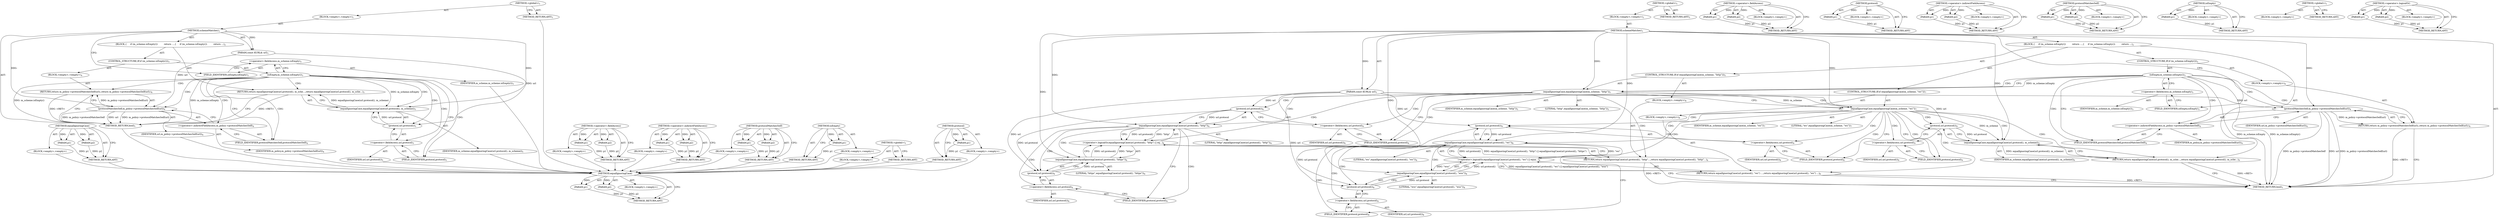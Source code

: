 digraph "&lt;operator&gt;.logicalOr" {
vulnerable_68 [label=<(METHOD,equalIgnoringCase)>];
vulnerable_69 [label=<(PARAM,p1)>];
vulnerable_70 [label=<(PARAM,p2)>];
vulnerable_71 [label=<(BLOCK,&lt;empty&gt;,&lt;empty&gt;)>];
vulnerable_72 [label=<(METHOD_RETURN,ANY)>];
vulnerable_6 [label=<(METHOD,&lt;global&gt;)<SUB>1</SUB>>];
vulnerable_7 [label=<(BLOCK,&lt;empty&gt;,&lt;empty&gt;)<SUB>1</SUB>>];
vulnerable_8 [label=<(METHOD,schemeMatches)<SUB>1</SUB>>];
vulnerable_9 [label=<(PARAM,const KURL&amp; url)<SUB>1</SUB>>];
vulnerable_10 [label=<(BLOCK,{
     if (m_scheme.isEmpty())
         return ...,{
     if (m_scheme.isEmpty())
         return ...)<SUB>2</SUB>>];
vulnerable_11 [label=<(CONTROL_STRUCTURE,IF,if (m_scheme.isEmpty()))<SUB>3</SUB>>];
vulnerable_12 [label=<(isEmpty,m_scheme.isEmpty())<SUB>3</SUB>>];
vulnerable_13 [label=<(&lt;operator&gt;.fieldAccess,m_scheme.isEmpty)<SUB>3</SUB>>];
vulnerable_14 [label=<(IDENTIFIER,m_scheme,m_scheme.isEmpty())<SUB>3</SUB>>];
vulnerable_15 [label=<(FIELD_IDENTIFIER,isEmpty,isEmpty)<SUB>3</SUB>>];
vulnerable_16 [label=<(BLOCK,&lt;empty&gt;,&lt;empty&gt;)<SUB>4</SUB>>];
vulnerable_17 [label=<(RETURN,return m_policy-&gt;protocolMatchesSelf(url);,return m_policy-&gt;protocolMatchesSelf(url);)<SUB>4</SUB>>];
vulnerable_18 [label=<(protocolMatchesSelf,m_policy-&gt;protocolMatchesSelf(url))<SUB>4</SUB>>];
vulnerable_19 [label=<(&lt;operator&gt;.indirectFieldAccess,m_policy-&gt;protocolMatchesSelf)<SUB>4</SUB>>];
vulnerable_20 [label=<(IDENTIFIER,m_policy,m_policy-&gt;protocolMatchesSelf(url))<SUB>4</SUB>>];
vulnerable_21 [label=<(FIELD_IDENTIFIER,protocolMatchesSelf,protocolMatchesSelf)<SUB>4</SUB>>];
vulnerable_22 [label=<(IDENTIFIER,url,m_policy-&gt;protocolMatchesSelf(url))<SUB>4</SUB>>];
vulnerable_23 [label=<(RETURN,return equalIgnoringCase(url.protocol(), m_sche...,return equalIgnoringCase(url.protocol(), m_sche...)<SUB>5</SUB>>];
vulnerable_24 [label=<(equalIgnoringCase,equalIgnoringCase(url.protocol(), m_scheme))<SUB>5</SUB>>];
vulnerable_25 [label=<(protocol,url.protocol())<SUB>5</SUB>>];
vulnerable_26 [label=<(&lt;operator&gt;.fieldAccess,url.protocol)<SUB>5</SUB>>];
vulnerable_27 [label=<(IDENTIFIER,url,url.protocol())<SUB>5</SUB>>];
vulnerable_28 [label=<(FIELD_IDENTIFIER,protocol,protocol)<SUB>5</SUB>>];
vulnerable_29 [label=<(IDENTIFIER,m_scheme,equalIgnoringCase(url.protocol(), m_scheme))<SUB>5</SUB>>];
vulnerable_30 [label=<(METHOD_RETURN,bool)<SUB>1</SUB>>];
vulnerable_32 [label=<(METHOD_RETURN,ANY)<SUB>1</SUB>>];
vulnerable_53 [label=<(METHOD,&lt;operator&gt;.fieldAccess)>];
vulnerable_54 [label=<(PARAM,p1)>];
vulnerable_55 [label=<(PARAM,p2)>];
vulnerable_56 [label=<(BLOCK,&lt;empty&gt;,&lt;empty&gt;)>];
vulnerable_57 [label=<(METHOD_RETURN,ANY)>];
vulnerable_63 [label=<(METHOD,&lt;operator&gt;.indirectFieldAccess)>];
vulnerable_64 [label=<(PARAM,p1)>];
vulnerable_65 [label=<(PARAM,p2)>];
vulnerable_66 [label=<(BLOCK,&lt;empty&gt;,&lt;empty&gt;)>];
vulnerable_67 [label=<(METHOD_RETURN,ANY)>];
vulnerable_58 [label=<(METHOD,protocolMatchesSelf)>];
vulnerable_59 [label=<(PARAM,p1)>];
vulnerable_60 [label=<(PARAM,p2)>];
vulnerable_61 [label=<(BLOCK,&lt;empty&gt;,&lt;empty&gt;)>];
vulnerable_62 [label=<(METHOD_RETURN,ANY)>];
vulnerable_49 [label=<(METHOD,isEmpty)>];
vulnerable_50 [label=<(PARAM,p1)>];
vulnerable_51 [label=<(BLOCK,&lt;empty&gt;,&lt;empty&gt;)>];
vulnerable_52 [label=<(METHOD_RETURN,ANY)>];
vulnerable_43 [label=<(METHOD,&lt;global&gt;)<SUB>1</SUB>>];
vulnerable_44 [label=<(BLOCK,&lt;empty&gt;,&lt;empty&gt;)>];
vulnerable_45 [label=<(METHOD_RETURN,ANY)>];
vulnerable_73 [label=<(METHOD,protocol)>];
vulnerable_74 [label=<(PARAM,p1)>];
vulnerable_75 [label=<(BLOCK,&lt;empty&gt;,&lt;empty&gt;)>];
vulnerable_76 [label=<(METHOD_RETURN,ANY)>];
fixed_114 [label=<(METHOD,equalIgnoringCase)>];
fixed_115 [label=<(PARAM,p1)>];
fixed_116 [label=<(PARAM,p2)>];
fixed_117 [label=<(BLOCK,&lt;empty&gt;,&lt;empty&gt;)>];
fixed_118 [label=<(METHOD_RETURN,ANY)>];
fixed_6 [label=<(METHOD,&lt;global&gt;)<SUB>1</SUB>>];
fixed_7 [label=<(BLOCK,&lt;empty&gt;,&lt;empty&gt;)<SUB>1</SUB>>];
fixed_8 [label=<(METHOD,schemeMatches)<SUB>1</SUB>>];
fixed_9 [label=<(PARAM,const KURL&amp; url)<SUB>1</SUB>>];
fixed_10 [label=<(BLOCK,{
     if (m_scheme.isEmpty())
         return ...,{
     if (m_scheme.isEmpty())
         return ...)<SUB>2</SUB>>];
fixed_11 [label=<(CONTROL_STRUCTURE,IF,if (m_scheme.isEmpty()))<SUB>3</SUB>>];
fixed_12 [label=<(isEmpty,m_scheme.isEmpty())<SUB>3</SUB>>];
fixed_13 [label=<(&lt;operator&gt;.fieldAccess,m_scheme.isEmpty)<SUB>3</SUB>>];
fixed_14 [label=<(IDENTIFIER,m_scheme,m_scheme.isEmpty())<SUB>3</SUB>>];
fixed_15 [label=<(FIELD_IDENTIFIER,isEmpty,isEmpty)<SUB>3</SUB>>];
fixed_16 [label=<(BLOCK,&lt;empty&gt;,&lt;empty&gt;)<SUB>4</SUB>>];
fixed_17 [label=<(RETURN,return m_policy-&gt;protocolMatchesSelf(url);,return m_policy-&gt;protocolMatchesSelf(url);)<SUB>4</SUB>>];
fixed_18 [label=<(protocolMatchesSelf,m_policy-&gt;protocolMatchesSelf(url))<SUB>4</SUB>>];
fixed_19 [label=<(&lt;operator&gt;.indirectFieldAccess,m_policy-&gt;protocolMatchesSelf)<SUB>4</SUB>>];
fixed_20 [label=<(IDENTIFIER,m_policy,m_policy-&gt;protocolMatchesSelf(url))<SUB>4</SUB>>];
fixed_21 [label=<(FIELD_IDENTIFIER,protocolMatchesSelf,protocolMatchesSelf)<SUB>4</SUB>>];
fixed_22 [label=<(IDENTIFIER,url,m_policy-&gt;protocolMatchesSelf(url))<SUB>4</SUB>>];
fixed_23 [label=<(CONTROL_STRUCTURE,IF,if (equalIgnoringCase(m_scheme, &quot;http&quot;)))<SUB>5</SUB>>];
fixed_24 [label=<(equalIgnoringCase,equalIgnoringCase(m_scheme, &quot;http&quot;))<SUB>5</SUB>>];
fixed_25 [label=<(IDENTIFIER,m_scheme,equalIgnoringCase(m_scheme, &quot;http&quot;))<SUB>5</SUB>>];
fixed_26 [label=<(LITERAL,&quot;http&quot;,equalIgnoringCase(m_scheme, &quot;http&quot;))<SUB>5</SUB>>];
fixed_27 [label=<(BLOCK,&lt;empty&gt;,&lt;empty&gt;)<SUB>6</SUB>>];
fixed_28 [label=<(RETURN,return equalIgnoringCase(url.protocol(), &quot;http&quot;...,return equalIgnoringCase(url.protocol(), &quot;http&quot;...)<SUB>6</SUB>>];
fixed_29 [label=<(&lt;operator&gt;.logicalOr,equalIgnoringCase(url.protocol(), &quot;http&quot;) || eq...)<SUB>6</SUB>>];
fixed_30 [label=<(equalIgnoringCase,equalIgnoringCase(url.protocol(), &quot;http&quot;))<SUB>6</SUB>>];
fixed_31 [label=<(protocol,url.protocol())<SUB>6</SUB>>];
fixed_32 [label=<(&lt;operator&gt;.fieldAccess,url.protocol)<SUB>6</SUB>>];
fixed_33 [label=<(IDENTIFIER,url,url.protocol())<SUB>6</SUB>>];
fixed_34 [label=<(FIELD_IDENTIFIER,protocol,protocol)<SUB>6</SUB>>];
fixed_35 [label=<(LITERAL,&quot;http&quot;,equalIgnoringCase(url.protocol(), &quot;http&quot;))<SUB>6</SUB>>];
fixed_36 [label=<(equalIgnoringCase,equalIgnoringCase(url.protocol(), &quot;https&quot;))<SUB>6</SUB>>];
fixed_37 [label=<(protocol,url.protocol())<SUB>6</SUB>>];
fixed_38 [label=<(&lt;operator&gt;.fieldAccess,url.protocol)<SUB>6</SUB>>];
fixed_39 [label=<(IDENTIFIER,url,url.protocol())<SUB>6</SUB>>];
fixed_40 [label=<(FIELD_IDENTIFIER,protocol,protocol)<SUB>6</SUB>>];
fixed_41 [label=<(LITERAL,&quot;https&quot;,equalIgnoringCase(url.protocol(), &quot;https&quot;))<SUB>6</SUB>>];
fixed_42 [label=<(CONTROL_STRUCTURE,IF,if (equalIgnoringCase(m_scheme, &quot;ws&quot;)))<SUB>7</SUB>>];
fixed_43 [label=<(equalIgnoringCase,equalIgnoringCase(m_scheme, &quot;ws&quot;))<SUB>7</SUB>>];
fixed_44 [label=<(IDENTIFIER,m_scheme,equalIgnoringCase(m_scheme, &quot;ws&quot;))<SUB>7</SUB>>];
fixed_45 [label=<(LITERAL,&quot;ws&quot;,equalIgnoringCase(m_scheme, &quot;ws&quot;))<SUB>7</SUB>>];
fixed_46 [label=<(BLOCK,&lt;empty&gt;,&lt;empty&gt;)<SUB>8</SUB>>];
fixed_47 [label=<(RETURN,return equalIgnoringCase(url.protocol(), &quot;ws&quot;) ...,return equalIgnoringCase(url.protocol(), &quot;ws&quot;) ...)<SUB>8</SUB>>];
fixed_48 [label=<(&lt;operator&gt;.logicalOr,equalIgnoringCase(url.protocol(), &quot;ws&quot;) || equa...)<SUB>8</SUB>>];
fixed_49 [label=<(equalIgnoringCase,equalIgnoringCase(url.protocol(), &quot;ws&quot;))<SUB>8</SUB>>];
fixed_50 [label=<(protocol,url.protocol())<SUB>8</SUB>>];
fixed_51 [label=<(&lt;operator&gt;.fieldAccess,url.protocol)<SUB>8</SUB>>];
fixed_52 [label=<(IDENTIFIER,url,url.protocol())<SUB>8</SUB>>];
fixed_53 [label=<(FIELD_IDENTIFIER,protocol,protocol)<SUB>8</SUB>>];
fixed_54 [label=<(LITERAL,&quot;ws&quot;,equalIgnoringCase(url.protocol(), &quot;ws&quot;))<SUB>8</SUB>>];
fixed_55 [label=<(equalIgnoringCase,equalIgnoringCase(url.protocol(), &quot;wss&quot;))<SUB>8</SUB>>];
fixed_56 [label=<(protocol,url.protocol())<SUB>8</SUB>>];
fixed_57 [label=<(&lt;operator&gt;.fieldAccess,url.protocol)<SUB>8</SUB>>];
fixed_58 [label=<(IDENTIFIER,url,url.protocol())<SUB>8</SUB>>];
fixed_59 [label=<(FIELD_IDENTIFIER,protocol,protocol)<SUB>8</SUB>>];
fixed_60 [label=<(LITERAL,&quot;wss&quot;,equalIgnoringCase(url.protocol(), &quot;wss&quot;))<SUB>8</SUB>>];
fixed_61 [label=<(RETURN,return equalIgnoringCase(url.protocol(), m_sche...,return equalIgnoringCase(url.protocol(), m_sche...)<SUB>9</SUB>>];
fixed_62 [label=<(equalIgnoringCase,equalIgnoringCase(url.protocol(), m_scheme))<SUB>9</SUB>>];
fixed_63 [label=<(protocol,url.protocol())<SUB>9</SUB>>];
fixed_64 [label=<(&lt;operator&gt;.fieldAccess,url.protocol)<SUB>9</SUB>>];
fixed_65 [label=<(IDENTIFIER,url,url.protocol())<SUB>9</SUB>>];
fixed_66 [label=<(FIELD_IDENTIFIER,protocol,protocol)<SUB>9</SUB>>];
fixed_67 [label=<(IDENTIFIER,m_scheme,equalIgnoringCase(url.protocol(), m_scheme))<SUB>9</SUB>>];
fixed_68 [label=<(METHOD_RETURN,bool)<SUB>1</SUB>>];
fixed_70 [label=<(METHOD_RETURN,ANY)<SUB>1</SUB>>];
fixed_99 [label=<(METHOD,&lt;operator&gt;.fieldAccess)>];
fixed_100 [label=<(PARAM,p1)>];
fixed_101 [label=<(PARAM,p2)>];
fixed_102 [label=<(BLOCK,&lt;empty&gt;,&lt;empty&gt;)>];
fixed_103 [label=<(METHOD_RETURN,ANY)>];
fixed_124 [label=<(METHOD,protocol)>];
fixed_125 [label=<(PARAM,p1)>];
fixed_126 [label=<(BLOCK,&lt;empty&gt;,&lt;empty&gt;)>];
fixed_127 [label=<(METHOD_RETURN,ANY)>];
fixed_109 [label=<(METHOD,&lt;operator&gt;.indirectFieldAccess)>];
fixed_110 [label=<(PARAM,p1)>];
fixed_111 [label=<(PARAM,p2)>];
fixed_112 [label=<(BLOCK,&lt;empty&gt;,&lt;empty&gt;)>];
fixed_113 [label=<(METHOD_RETURN,ANY)>];
fixed_104 [label=<(METHOD,protocolMatchesSelf)>];
fixed_105 [label=<(PARAM,p1)>];
fixed_106 [label=<(PARAM,p2)>];
fixed_107 [label=<(BLOCK,&lt;empty&gt;,&lt;empty&gt;)>];
fixed_108 [label=<(METHOD_RETURN,ANY)>];
fixed_95 [label=<(METHOD,isEmpty)>];
fixed_96 [label=<(PARAM,p1)>];
fixed_97 [label=<(BLOCK,&lt;empty&gt;,&lt;empty&gt;)>];
fixed_98 [label=<(METHOD_RETURN,ANY)>];
fixed_89 [label=<(METHOD,&lt;global&gt;)<SUB>1</SUB>>];
fixed_90 [label=<(BLOCK,&lt;empty&gt;,&lt;empty&gt;)>];
fixed_91 [label=<(METHOD_RETURN,ANY)>];
fixed_119 [label=<(METHOD,&lt;operator&gt;.logicalOr)>];
fixed_120 [label=<(PARAM,p1)>];
fixed_121 [label=<(PARAM,p2)>];
fixed_122 [label=<(BLOCK,&lt;empty&gt;,&lt;empty&gt;)>];
fixed_123 [label=<(METHOD_RETURN,ANY)>];
vulnerable_68 -> vulnerable_69  [key=0, label="AST: "];
vulnerable_68 -> vulnerable_69  [key=1, label="DDG: "];
vulnerable_68 -> vulnerable_71  [key=0, label="AST: "];
vulnerable_68 -> vulnerable_70  [key=0, label="AST: "];
vulnerable_68 -> vulnerable_70  [key=1, label="DDG: "];
vulnerable_68 -> vulnerable_72  [key=0, label="AST: "];
vulnerable_68 -> vulnerable_72  [key=1, label="CFG: "];
vulnerable_69 -> vulnerable_72  [key=0, label="DDG: p1"];
vulnerable_70 -> vulnerable_72  [key=0, label="DDG: p2"];
vulnerable_71 -> fixed_114  [key=0];
vulnerable_72 -> fixed_114  [key=0];
vulnerable_6 -> vulnerable_7  [key=0, label="AST: "];
vulnerable_6 -> vulnerable_32  [key=0, label="AST: "];
vulnerable_6 -> vulnerable_32  [key=1, label="CFG: "];
vulnerable_7 -> vulnerable_8  [key=0, label="AST: "];
vulnerable_8 -> vulnerable_9  [key=0, label="AST: "];
vulnerable_8 -> vulnerable_9  [key=1, label="DDG: "];
vulnerable_8 -> vulnerable_10  [key=0, label="AST: "];
vulnerable_8 -> vulnerable_30  [key=0, label="AST: "];
vulnerable_8 -> vulnerable_15  [key=0, label="CFG: "];
vulnerable_8 -> vulnerable_24  [key=0, label="DDG: "];
vulnerable_8 -> vulnerable_18  [key=0, label="DDG: "];
vulnerable_9 -> vulnerable_25  [key=0, label="DDG: url"];
vulnerable_9 -> vulnerable_18  [key=0, label="DDG: url"];
vulnerable_10 -> vulnerable_11  [key=0, label="AST: "];
vulnerable_10 -> vulnerable_23  [key=0, label="AST: "];
vulnerable_11 -> vulnerable_12  [key=0, label="AST: "];
vulnerable_11 -> vulnerable_16  [key=0, label="AST: "];
vulnerable_12 -> vulnerable_13  [key=0, label="AST: "];
vulnerable_12 -> vulnerable_21  [key=0, label="CFG: "];
vulnerable_12 -> vulnerable_21  [key=1, label="CDG: "];
vulnerable_12 -> vulnerable_28  [key=0, label="CFG: "];
vulnerable_12 -> vulnerable_28  [key=1, label="CDG: "];
vulnerable_12 -> vulnerable_30  [key=0, label="DDG: m_scheme.isEmpty"];
vulnerable_12 -> vulnerable_30  [key=1, label="DDG: m_scheme.isEmpty()"];
vulnerable_12 -> vulnerable_24  [key=0, label="DDG: m_scheme.isEmpty"];
vulnerable_12 -> vulnerable_24  [key=1, label="CDG: "];
vulnerable_12 -> vulnerable_17  [key=0, label="CDG: "];
vulnerable_12 -> vulnerable_18  [key=0, label="CDG: "];
vulnerable_12 -> vulnerable_26  [key=0, label="CDG: "];
vulnerable_12 -> vulnerable_23  [key=0, label="CDG: "];
vulnerable_12 -> vulnerable_19  [key=0, label="CDG: "];
vulnerable_12 -> vulnerable_25  [key=0, label="CDG: "];
vulnerable_13 -> vulnerable_14  [key=0, label="AST: "];
vulnerable_13 -> vulnerable_15  [key=0, label="AST: "];
vulnerable_13 -> vulnerable_12  [key=0, label="CFG: "];
vulnerable_14 -> fixed_114  [key=0];
vulnerable_15 -> vulnerable_13  [key=0, label="CFG: "];
vulnerable_16 -> vulnerable_17  [key=0, label="AST: "];
vulnerable_17 -> vulnerable_18  [key=0, label="AST: "];
vulnerable_17 -> vulnerable_30  [key=0, label="CFG: "];
vulnerable_17 -> vulnerable_30  [key=1, label="DDG: &lt;RET&gt;"];
vulnerable_18 -> vulnerable_19  [key=0, label="AST: "];
vulnerable_18 -> vulnerable_22  [key=0, label="AST: "];
vulnerable_18 -> vulnerable_17  [key=0, label="CFG: "];
vulnerable_18 -> vulnerable_17  [key=1, label="DDG: m_policy-&gt;protocolMatchesSelf(url)"];
vulnerable_18 -> vulnerable_30  [key=0, label="DDG: m_policy-&gt;protocolMatchesSelf"];
vulnerable_18 -> vulnerable_30  [key=1, label="DDG: url"];
vulnerable_18 -> vulnerable_30  [key=2, label="DDG: m_policy-&gt;protocolMatchesSelf(url)"];
vulnerable_19 -> vulnerable_20  [key=0, label="AST: "];
vulnerable_19 -> vulnerable_21  [key=0, label="AST: "];
vulnerable_19 -> vulnerable_18  [key=0, label="CFG: "];
vulnerable_20 -> fixed_114  [key=0];
vulnerable_21 -> vulnerable_19  [key=0, label="CFG: "];
vulnerable_22 -> fixed_114  [key=0];
vulnerable_23 -> vulnerable_24  [key=0, label="AST: "];
vulnerable_23 -> vulnerable_30  [key=0, label="CFG: "];
vulnerable_23 -> vulnerable_30  [key=1, label="DDG: &lt;RET&gt;"];
vulnerable_24 -> vulnerable_25  [key=0, label="AST: "];
vulnerable_24 -> vulnerable_29  [key=0, label="AST: "];
vulnerable_24 -> vulnerable_23  [key=0, label="CFG: "];
vulnerable_24 -> vulnerable_23  [key=1, label="DDG: equalIgnoringCase(url.protocol(), m_scheme)"];
vulnerable_25 -> vulnerable_26  [key=0, label="AST: "];
vulnerable_25 -> vulnerable_24  [key=0, label="CFG: "];
vulnerable_25 -> vulnerable_24  [key=1, label="DDG: url.protocol"];
vulnerable_26 -> vulnerable_27  [key=0, label="AST: "];
vulnerable_26 -> vulnerable_28  [key=0, label="AST: "];
vulnerable_26 -> vulnerable_25  [key=0, label="CFG: "];
vulnerable_27 -> fixed_114  [key=0];
vulnerable_28 -> vulnerable_26  [key=0, label="CFG: "];
vulnerable_29 -> fixed_114  [key=0];
vulnerable_30 -> fixed_114  [key=0];
vulnerable_32 -> fixed_114  [key=0];
vulnerable_53 -> vulnerable_54  [key=0, label="AST: "];
vulnerable_53 -> vulnerable_54  [key=1, label="DDG: "];
vulnerable_53 -> vulnerable_56  [key=0, label="AST: "];
vulnerable_53 -> vulnerable_55  [key=0, label="AST: "];
vulnerable_53 -> vulnerable_55  [key=1, label="DDG: "];
vulnerable_53 -> vulnerable_57  [key=0, label="AST: "];
vulnerable_53 -> vulnerable_57  [key=1, label="CFG: "];
vulnerable_54 -> vulnerable_57  [key=0, label="DDG: p1"];
vulnerable_55 -> vulnerable_57  [key=0, label="DDG: p2"];
vulnerable_56 -> fixed_114  [key=0];
vulnerable_57 -> fixed_114  [key=0];
vulnerable_63 -> vulnerable_64  [key=0, label="AST: "];
vulnerable_63 -> vulnerable_64  [key=1, label="DDG: "];
vulnerable_63 -> vulnerable_66  [key=0, label="AST: "];
vulnerable_63 -> vulnerable_65  [key=0, label="AST: "];
vulnerable_63 -> vulnerable_65  [key=1, label="DDG: "];
vulnerable_63 -> vulnerable_67  [key=0, label="AST: "];
vulnerable_63 -> vulnerable_67  [key=1, label="CFG: "];
vulnerable_64 -> vulnerable_67  [key=0, label="DDG: p1"];
vulnerable_65 -> vulnerable_67  [key=0, label="DDG: p2"];
vulnerable_66 -> fixed_114  [key=0];
vulnerable_67 -> fixed_114  [key=0];
vulnerable_58 -> vulnerable_59  [key=0, label="AST: "];
vulnerable_58 -> vulnerable_59  [key=1, label="DDG: "];
vulnerable_58 -> vulnerable_61  [key=0, label="AST: "];
vulnerable_58 -> vulnerable_60  [key=0, label="AST: "];
vulnerable_58 -> vulnerable_60  [key=1, label="DDG: "];
vulnerable_58 -> vulnerable_62  [key=0, label="AST: "];
vulnerable_58 -> vulnerable_62  [key=1, label="CFG: "];
vulnerable_59 -> vulnerable_62  [key=0, label="DDG: p1"];
vulnerable_60 -> vulnerable_62  [key=0, label="DDG: p2"];
vulnerable_61 -> fixed_114  [key=0];
vulnerable_62 -> fixed_114  [key=0];
vulnerable_49 -> vulnerable_50  [key=0, label="AST: "];
vulnerable_49 -> vulnerable_50  [key=1, label="DDG: "];
vulnerable_49 -> vulnerable_51  [key=0, label="AST: "];
vulnerable_49 -> vulnerable_52  [key=0, label="AST: "];
vulnerable_49 -> vulnerable_52  [key=1, label="CFG: "];
vulnerable_50 -> vulnerable_52  [key=0, label="DDG: p1"];
vulnerable_51 -> fixed_114  [key=0];
vulnerable_52 -> fixed_114  [key=0];
vulnerable_43 -> vulnerable_44  [key=0, label="AST: "];
vulnerable_43 -> vulnerable_45  [key=0, label="AST: "];
vulnerable_43 -> vulnerable_45  [key=1, label="CFG: "];
vulnerable_44 -> fixed_114  [key=0];
vulnerable_45 -> fixed_114  [key=0];
vulnerable_73 -> vulnerable_74  [key=0, label="AST: "];
vulnerable_73 -> vulnerable_74  [key=1, label="DDG: "];
vulnerable_73 -> vulnerable_75  [key=0, label="AST: "];
vulnerable_73 -> vulnerable_76  [key=0, label="AST: "];
vulnerable_73 -> vulnerable_76  [key=1, label="CFG: "];
vulnerable_74 -> vulnerable_76  [key=0, label="DDG: p1"];
vulnerable_75 -> fixed_114  [key=0];
vulnerable_76 -> fixed_114  [key=0];
fixed_114 -> fixed_115  [key=0, label="AST: "];
fixed_114 -> fixed_115  [key=1, label="DDG: "];
fixed_114 -> fixed_117  [key=0, label="AST: "];
fixed_114 -> fixed_116  [key=0, label="AST: "];
fixed_114 -> fixed_116  [key=1, label="DDG: "];
fixed_114 -> fixed_118  [key=0, label="AST: "];
fixed_114 -> fixed_118  [key=1, label="CFG: "];
fixed_115 -> fixed_118  [key=0, label="DDG: p1"];
fixed_116 -> fixed_118  [key=0, label="DDG: p2"];
fixed_6 -> fixed_7  [key=0, label="AST: "];
fixed_6 -> fixed_70  [key=0, label="AST: "];
fixed_6 -> fixed_70  [key=1, label="CFG: "];
fixed_7 -> fixed_8  [key=0, label="AST: "];
fixed_8 -> fixed_9  [key=0, label="AST: "];
fixed_8 -> fixed_9  [key=1, label="DDG: "];
fixed_8 -> fixed_10  [key=0, label="AST: "];
fixed_8 -> fixed_68  [key=0, label="AST: "];
fixed_8 -> fixed_15  [key=0, label="CFG: "];
fixed_8 -> fixed_24  [key=0, label="DDG: "];
fixed_8 -> fixed_43  [key=0, label="DDG: "];
fixed_8 -> fixed_62  [key=0, label="DDG: "];
fixed_8 -> fixed_18  [key=0, label="DDG: "];
fixed_8 -> fixed_30  [key=0, label="DDG: "];
fixed_8 -> fixed_36  [key=0, label="DDG: "];
fixed_8 -> fixed_49  [key=0, label="DDG: "];
fixed_8 -> fixed_55  [key=0, label="DDG: "];
fixed_9 -> fixed_63  [key=0, label="DDG: url"];
fixed_9 -> fixed_18  [key=0, label="DDG: url"];
fixed_9 -> fixed_31  [key=0, label="DDG: url"];
fixed_9 -> fixed_37  [key=0, label="DDG: url"];
fixed_9 -> fixed_50  [key=0, label="DDG: url"];
fixed_9 -> fixed_56  [key=0, label="DDG: url"];
fixed_10 -> fixed_11  [key=0, label="AST: "];
fixed_10 -> fixed_23  [key=0, label="AST: "];
fixed_10 -> fixed_42  [key=0, label="AST: "];
fixed_10 -> fixed_61  [key=0, label="AST: "];
fixed_11 -> fixed_12  [key=0, label="AST: "];
fixed_11 -> fixed_16  [key=0, label="AST: "];
fixed_12 -> fixed_13  [key=0, label="AST: "];
fixed_12 -> fixed_21  [key=0, label="CFG: "];
fixed_12 -> fixed_21  [key=1, label="CDG: "];
fixed_12 -> fixed_24  [key=0, label="CFG: "];
fixed_12 -> fixed_24  [key=1, label="DDG: m_scheme.isEmpty"];
fixed_12 -> fixed_24  [key=2, label="CDG: "];
fixed_12 -> fixed_68  [key=0, label="DDG: m_scheme.isEmpty"];
fixed_12 -> fixed_68  [key=1, label="DDG: m_scheme.isEmpty()"];
fixed_12 -> fixed_17  [key=0, label="CDG: "];
fixed_12 -> fixed_19  [key=0, label="CDG: "];
fixed_12 -> fixed_18  [key=0, label="CDG: "];
fixed_13 -> fixed_14  [key=0, label="AST: "];
fixed_13 -> fixed_15  [key=0, label="AST: "];
fixed_13 -> fixed_12  [key=0, label="CFG: "];
fixed_15 -> fixed_13  [key=0, label="CFG: "];
fixed_16 -> fixed_17  [key=0, label="AST: "];
fixed_17 -> fixed_18  [key=0, label="AST: "];
fixed_17 -> fixed_68  [key=0, label="CFG: "];
fixed_17 -> fixed_68  [key=1, label="DDG: &lt;RET&gt;"];
fixed_18 -> fixed_19  [key=0, label="AST: "];
fixed_18 -> fixed_22  [key=0, label="AST: "];
fixed_18 -> fixed_17  [key=0, label="CFG: "];
fixed_18 -> fixed_17  [key=1, label="DDG: m_policy-&gt;protocolMatchesSelf(url)"];
fixed_18 -> fixed_68  [key=0, label="DDG: m_policy-&gt;protocolMatchesSelf"];
fixed_18 -> fixed_68  [key=1, label="DDG: url"];
fixed_18 -> fixed_68  [key=2, label="DDG: m_policy-&gt;protocolMatchesSelf(url)"];
fixed_19 -> fixed_20  [key=0, label="AST: "];
fixed_19 -> fixed_21  [key=0, label="AST: "];
fixed_19 -> fixed_18  [key=0, label="CFG: "];
fixed_21 -> fixed_19  [key=0, label="CFG: "];
fixed_23 -> fixed_24  [key=0, label="AST: "];
fixed_23 -> fixed_27  [key=0, label="AST: "];
fixed_24 -> fixed_25  [key=0, label="AST: "];
fixed_24 -> fixed_26  [key=0, label="AST: "];
fixed_24 -> fixed_34  [key=0, label="CFG: "];
fixed_24 -> fixed_34  [key=1, label="CDG: "];
fixed_24 -> fixed_43  [key=0, label="CFG: "];
fixed_24 -> fixed_43  [key=1, label="DDG: m_scheme"];
fixed_24 -> fixed_43  [key=2, label="CDG: "];
fixed_24 -> fixed_30  [key=0, label="CDG: "];
fixed_24 -> fixed_32  [key=0, label="CDG: "];
fixed_24 -> fixed_28  [key=0, label="CDG: "];
fixed_24 -> fixed_29  [key=0, label="CDG: "];
fixed_24 -> fixed_31  [key=0, label="CDG: "];
fixed_27 -> fixed_28  [key=0, label="AST: "];
fixed_28 -> fixed_29  [key=0, label="AST: "];
fixed_28 -> fixed_68  [key=0, label="CFG: "];
fixed_28 -> fixed_68  [key=1, label="DDG: &lt;RET&gt;"];
fixed_29 -> fixed_30  [key=0, label="AST: "];
fixed_29 -> fixed_36  [key=0, label="AST: "];
fixed_29 -> fixed_28  [key=0, label="CFG: "];
fixed_29 -> fixed_28  [key=1, label="DDG: equalIgnoringCase(url.protocol(), &quot;http&quot;) || equalIgnoringCase(url.protocol(), &quot;https&quot;)"];
fixed_30 -> fixed_31  [key=0, label="AST: "];
fixed_30 -> fixed_35  [key=0, label="AST: "];
fixed_30 -> fixed_29  [key=0, label="CFG: "];
fixed_30 -> fixed_29  [key=1, label="DDG: url.protocol()"];
fixed_30 -> fixed_29  [key=2, label="DDG: &quot;http&quot;"];
fixed_30 -> fixed_40  [key=0, label="CFG: "];
fixed_30 -> fixed_40  [key=1, label="CDG: "];
fixed_30 -> fixed_36  [key=0, label="CDG: "];
fixed_30 -> fixed_37  [key=0, label="CDG: "];
fixed_30 -> fixed_38  [key=0, label="CDG: "];
fixed_31 -> fixed_32  [key=0, label="AST: "];
fixed_31 -> fixed_30  [key=0, label="CFG: "];
fixed_31 -> fixed_30  [key=1, label="DDG: url.protocol"];
fixed_31 -> fixed_37  [key=0, label="DDG: url.protocol"];
fixed_32 -> fixed_33  [key=0, label="AST: "];
fixed_32 -> fixed_34  [key=0, label="AST: "];
fixed_32 -> fixed_31  [key=0, label="CFG: "];
fixed_34 -> fixed_32  [key=0, label="CFG: "];
fixed_36 -> fixed_37  [key=0, label="AST: "];
fixed_36 -> fixed_41  [key=0, label="AST: "];
fixed_36 -> fixed_29  [key=0, label="CFG: "];
fixed_36 -> fixed_29  [key=1, label="DDG: url.protocol()"];
fixed_36 -> fixed_29  [key=2, label="DDG: &quot;https&quot;"];
fixed_37 -> fixed_38  [key=0, label="AST: "];
fixed_37 -> fixed_36  [key=0, label="CFG: "];
fixed_37 -> fixed_36  [key=1, label="DDG: url.protocol"];
fixed_38 -> fixed_39  [key=0, label="AST: "];
fixed_38 -> fixed_40  [key=0, label="AST: "];
fixed_38 -> fixed_37  [key=0, label="CFG: "];
fixed_40 -> fixed_38  [key=0, label="CFG: "];
fixed_42 -> fixed_43  [key=0, label="AST: "];
fixed_42 -> fixed_46  [key=0, label="AST: "];
fixed_43 -> fixed_44  [key=0, label="AST: "];
fixed_43 -> fixed_45  [key=0, label="AST: "];
fixed_43 -> fixed_53  [key=0, label="CFG: "];
fixed_43 -> fixed_53  [key=1, label="CDG: "];
fixed_43 -> fixed_66  [key=0, label="CFG: "];
fixed_43 -> fixed_66  [key=1, label="CDG: "];
fixed_43 -> fixed_62  [key=0, label="DDG: m_scheme"];
fixed_43 -> fixed_62  [key=1, label="CDG: "];
fixed_43 -> fixed_47  [key=0, label="CDG: "];
fixed_43 -> fixed_48  [key=0, label="CDG: "];
fixed_43 -> fixed_49  [key=0, label="CDG: "];
fixed_43 -> fixed_61  [key=0, label="CDG: "];
fixed_43 -> fixed_64  [key=0, label="CDG: "];
fixed_43 -> fixed_51  [key=0, label="CDG: "];
fixed_43 -> fixed_63  [key=0, label="CDG: "];
fixed_43 -> fixed_50  [key=0, label="CDG: "];
fixed_46 -> fixed_47  [key=0, label="AST: "];
fixed_47 -> fixed_48  [key=0, label="AST: "];
fixed_47 -> fixed_68  [key=0, label="CFG: "];
fixed_47 -> fixed_68  [key=1, label="DDG: &lt;RET&gt;"];
fixed_48 -> fixed_49  [key=0, label="AST: "];
fixed_48 -> fixed_55  [key=0, label="AST: "];
fixed_48 -> fixed_47  [key=0, label="CFG: "];
fixed_48 -> fixed_47  [key=1, label="DDG: equalIgnoringCase(url.protocol(), &quot;ws&quot;) || equalIgnoringCase(url.protocol(), &quot;wss&quot;)"];
fixed_49 -> fixed_50  [key=0, label="AST: "];
fixed_49 -> fixed_54  [key=0, label="AST: "];
fixed_49 -> fixed_48  [key=0, label="CFG: "];
fixed_49 -> fixed_48  [key=1, label="DDG: url.protocol()"];
fixed_49 -> fixed_48  [key=2, label="DDG: &quot;ws&quot;"];
fixed_49 -> fixed_59  [key=0, label="CFG: "];
fixed_49 -> fixed_59  [key=1, label="CDG: "];
fixed_49 -> fixed_57  [key=0, label="CDG: "];
fixed_49 -> fixed_56  [key=0, label="CDG: "];
fixed_49 -> fixed_55  [key=0, label="CDG: "];
fixed_50 -> fixed_51  [key=0, label="AST: "];
fixed_50 -> fixed_49  [key=0, label="CFG: "];
fixed_50 -> fixed_49  [key=1, label="DDG: url.protocol"];
fixed_50 -> fixed_56  [key=0, label="DDG: url.protocol"];
fixed_51 -> fixed_52  [key=0, label="AST: "];
fixed_51 -> fixed_53  [key=0, label="AST: "];
fixed_51 -> fixed_50  [key=0, label="CFG: "];
fixed_53 -> fixed_51  [key=0, label="CFG: "];
fixed_55 -> fixed_56  [key=0, label="AST: "];
fixed_55 -> fixed_60  [key=0, label="AST: "];
fixed_55 -> fixed_48  [key=0, label="CFG: "];
fixed_55 -> fixed_48  [key=1, label="DDG: url.protocol()"];
fixed_55 -> fixed_48  [key=2, label="DDG: &quot;wss&quot;"];
fixed_56 -> fixed_57  [key=0, label="AST: "];
fixed_56 -> fixed_55  [key=0, label="CFG: "];
fixed_56 -> fixed_55  [key=1, label="DDG: url.protocol"];
fixed_57 -> fixed_58  [key=0, label="AST: "];
fixed_57 -> fixed_59  [key=0, label="AST: "];
fixed_57 -> fixed_56  [key=0, label="CFG: "];
fixed_59 -> fixed_57  [key=0, label="CFG: "];
fixed_61 -> fixed_62  [key=0, label="AST: "];
fixed_61 -> fixed_68  [key=0, label="CFG: "];
fixed_61 -> fixed_68  [key=1, label="DDG: &lt;RET&gt;"];
fixed_62 -> fixed_63  [key=0, label="AST: "];
fixed_62 -> fixed_67  [key=0, label="AST: "];
fixed_62 -> fixed_61  [key=0, label="CFG: "];
fixed_62 -> fixed_61  [key=1, label="DDG: equalIgnoringCase(url.protocol(), m_scheme)"];
fixed_63 -> fixed_64  [key=0, label="AST: "];
fixed_63 -> fixed_62  [key=0, label="CFG: "];
fixed_63 -> fixed_62  [key=1, label="DDG: url.protocol"];
fixed_64 -> fixed_65  [key=0, label="AST: "];
fixed_64 -> fixed_66  [key=0, label="AST: "];
fixed_64 -> fixed_63  [key=0, label="CFG: "];
fixed_66 -> fixed_64  [key=0, label="CFG: "];
fixed_99 -> fixed_100  [key=0, label="AST: "];
fixed_99 -> fixed_100  [key=1, label="DDG: "];
fixed_99 -> fixed_102  [key=0, label="AST: "];
fixed_99 -> fixed_101  [key=0, label="AST: "];
fixed_99 -> fixed_101  [key=1, label="DDG: "];
fixed_99 -> fixed_103  [key=0, label="AST: "];
fixed_99 -> fixed_103  [key=1, label="CFG: "];
fixed_100 -> fixed_103  [key=0, label="DDG: p1"];
fixed_101 -> fixed_103  [key=0, label="DDG: p2"];
fixed_124 -> fixed_125  [key=0, label="AST: "];
fixed_124 -> fixed_125  [key=1, label="DDG: "];
fixed_124 -> fixed_126  [key=0, label="AST: "];
fixed_124 -> fixed_127  [key=0, label="AST: "];
fixed_124 -> fixed_127  [key=1, label="CFG: "];
fixed_125 -> fixed_127  [key=0, label="DDG: p1"];
fixed_109 -> fixed_110  [key=0, label="AST: "];
fixed_109 -> fixed_110  [key=1, label="DDG: "];
fixed_109 -> fixed_112  [key=0, label="AST: "];
fixed_109 -> fixed_111  [key=0, label="AST: "];
fixed_109 -> fixed_111  [key=1, label="DDG: "];
fixed_109 -> fixed_113  [key=0, label="AST: "];
fixed_109 -> fixed_113  [key=1, label="CFG: "];
fixed_110 -> fixed_113  [key=0, label="DDG: p1"];
fixed_111 -> fixed_113  [key=0, label="DDG: p2"];
fixed_104 -> fixed_105  [key=0, label="AST: "];
fixed_104 -> fixed_105  [key=1, label="DDG: "];
fixed_104 -> fixed_107  [key=0, label="AST: "];
fixed_104 -> fixed_106  [key=0, label="AST: "];
fixed_104 -> fixed_106  [key=1, label="DDG: "];
fixed_104 -> fixed_108  [key=0, label="AST: "];
fixed_104 -> fixed_108  [key=1, label="CFG: "];
fixed_105 -> fixed_108  [key=0, label="DDG: p1"];
fixed_106 -> fixed_108  [key=0, label="DDG: p2"];
fixed_95 -> fixed_96  [key=0, label="AST: "];
fixed_95 -> fixed_96  [key=1, label="DDG: "];
fixed_95 -> fixed_97  [key=0, label="AST: "];
fixed_95 -> fixed_98  [key=0, label="AST: "];
fixed_95 -> fixed_98  [key=1, label="CFG: "];
fixed_96 -> fixed_98  [key=0, label="DDG: p1"];
fixed_89 -> fixed_90  [key=0, label="AST: "];
fixed_89 -> fixed_91  [key=0, label="AST: "];
fixed_89 -> fixed_91  [key=1, label="CFG: "];
fixed_119 -> fixed_120  [key=0, label="AST: "];
fixed_119 -> fixed_120  [key=1, label="DDG: "];
fixed_119 -> fixed_122  [key=0, label="AST: "];
fixed_119 -> fixed_121  [key=0, label="AST: "];
fixed_119 -> fixed_121  [key=1, label="DDG: "];
fixed_119 -> fixed_123  [key=0, label="AST: "];
fixed_119 -> fixed_123  [key=1, label="CFG: "];
fixed_120 -> fixed_123  [key=0, label="DDG: p1"];
fixed_121 -> fixed_123  [key=0, label="DDG: p2"];
}
